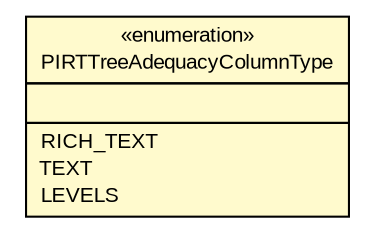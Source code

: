 #!/usr/local/bin/dot
#
# Class diagram 
# Generated by UMLGraph version R5_6-24-gf6e263 (http://www.umlgraph.org/)
#

digraph G {
	edge [fontname="arial",fontsize=10,labelfontname="arial",labelfontsize=10];
	node [fontname="arial",fontsize=10,shape=plaintext];
	nodesep=0.25;
	ranksep=0.5;
	// gov.sandia.cf.model.PIRTTreeAdequacyColumnType
	c347642 [label=<<table title="gov.sandia.cf.model.PIRTTreeAdequacyColumnType" border="0" cellborder="1" cellspacing="0" cellpadding="2" port="p" bgcolor="lemonChiffon" href="./PIRTTreeAdequacyColumnType.html">
		<tr><td><table border="0" cellspacing="0" cellpadding="1">
<tr><td align="center" balign="center"> &#171;enumeration&#187; </td></tr>
<tr><td align="center" balign="center"> PIRTTreeAdequacyColumnType </td></tr>
		</table></td></tr>
		<tr><td><table border="0" cellspacing="0" cellpadding="1">
<tr><td align="left" balign="left">  </td></tr>
		</table></td></tr>
		<tr><td><table border="0" cellspacing="0" cellpadding="1">
<tr><td align="left" balign="left"> RICH_TEXT </td></tr>
<tr><td align="left" balign="left"> TEXT </td></tr>
<tr><td align="left" balign="left"> LEVELS </td></tr>
		</table></td></tr>
		</table>>, URL="./PIRTTreeAdequacyColumnType.html", fontname="arial", fontcolor="black", fontsize=10.0];
}


